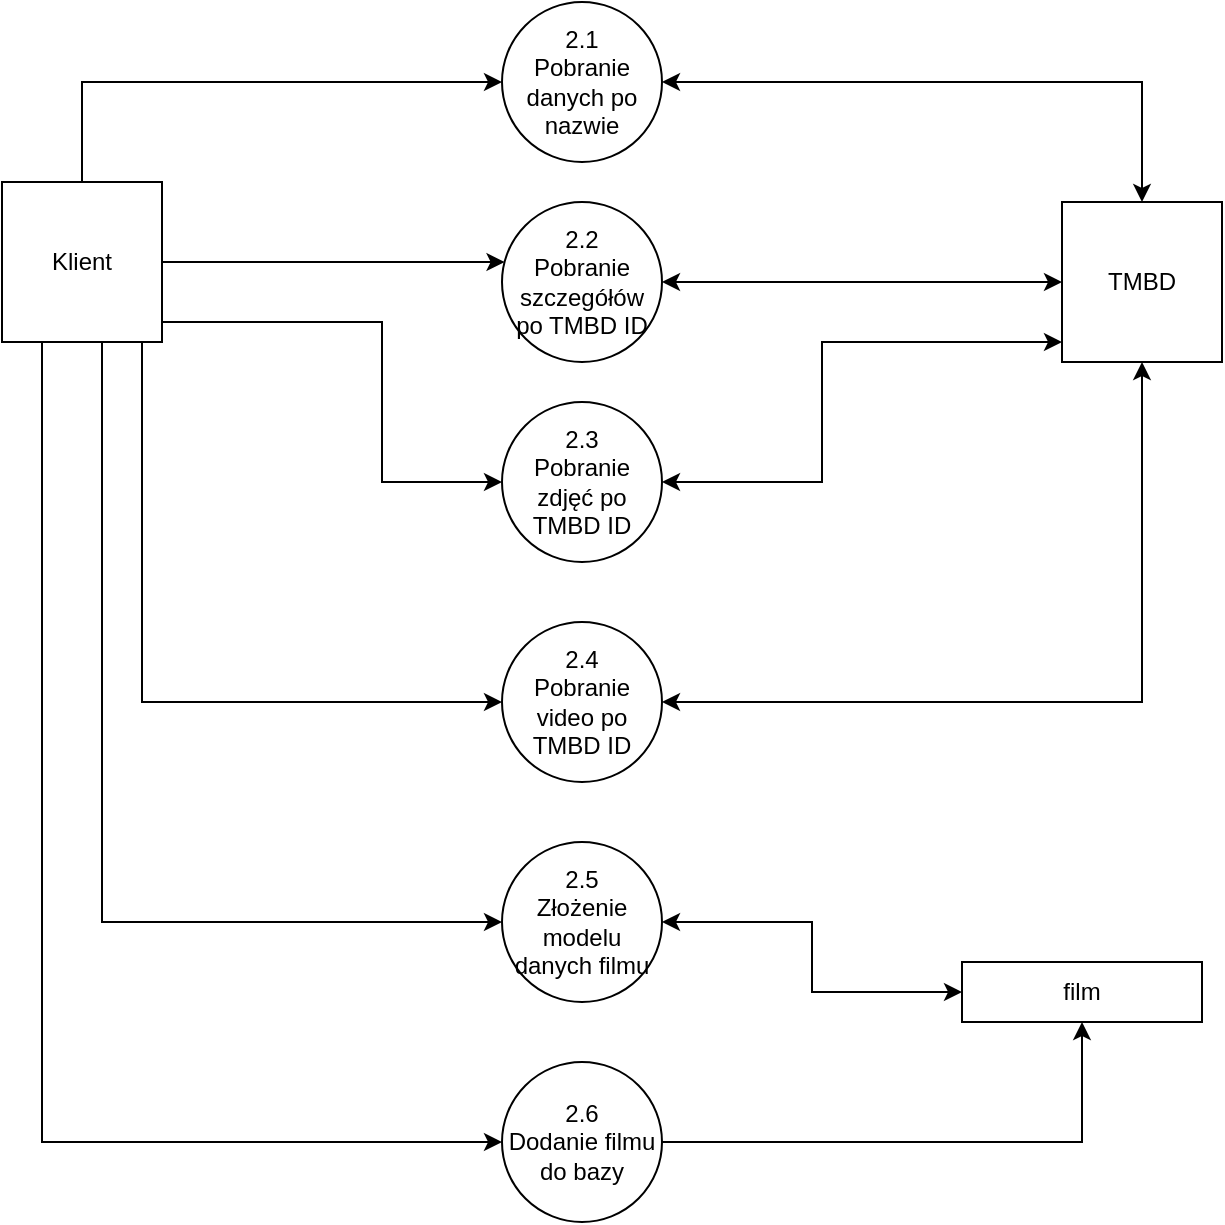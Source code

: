 <mxfile version="22.1.2" type="device">
  <diagram name="Strona-1" id="ki3h4zLi_zvBK9Uqc9NA">
    <mxGraphModel dx="1098" dy="828" grid="1" gridSize="10" guides="1" tooltips="1" connect="1" arrows="1" fold="1" page="1" pageScale="1" pageWidth="827" pageHeight="1169" math="0" shadow="0">
      <root>
        <mxCell id="0" />
        <mxCell id="1" parent="0" />
        <mxCell id="8C-IcTRyYYpPdJMW_ZRw-9" style="edgeStyle=orthogonalEdgeStyle;rounded=0;orthogonalLoop=1;jettySize=auto;html=1;" edge="1" parent="1" source="8C-IcTRyYYpPdJMW_ZRw-1" target="8C-IcTRyYYpPdJMW_ZRw-3">
          <mxGeometry relative="1" as="geometry">
            <Array as="points">
              <mxPoint x="130" y="260" />
            </Array>
          </mxGeometry>
        </mxCell>
        <mxCell id="8C-IcTRyYYpPdJMW_ZRw-10" style="edgeStyle=orthogonalEdgeStyle;rounded=0;orthogonalLoop=1;jettySize=auto;html=1;" edge="1" parent="1" source="8C-IcTRyYYpPdJMW_ZRw-1" target="8C-IcTRyYYpPdJMW_ZRw-4">
          <mxGeometry relative="1" as="geometry">
            <Array as="points">
              <mxPoint x="300" y="350" />
              <mxPoint x="300" y="350" />
            </Array>
          </mxGeometry>
        </mxCell>
        <mxCell id="8C-IcTRyYYpPdJMW_ZRw-11" style="edgeStyle=orthogonalEdgeStyle;rounded=0;orthogonalLoop=1;jettySize=auto;html=1;" edge="1" parent="1" source="8C-IcTRyYYpPdJMW_ZRw-1" target="8C-IcTRyYYpPdJMW_ZRw-5">
          <mxGeometry relative="1" as="geometry">
            <Array as="points">
              <mxPoint x="280" y="380" />
            </Array>
          </mxGeometry>
        </mxCell>
        <mxCell id="8C-IcTRyYYpPdJMW_ZRw-12" style="edgeStyle=orthogonalEdgeStyle;rounded=0;orthogonalLoop=1;jettySize=auto;html=1;" edge="1" parent="1" source="8C-IcTRyYYpPdJMW_ZRw-1" target="8C-IcTRyYYpPdJMW_ZRw-6">
          <mxGeometry relative="1" as="geometry">
            <Array as="points">
              <mxPoint x="160" y="570" />
            </Array>
          </mxGeometry>
        </mxCell>
        <mxCell id="8C-IcTRyYYpPdJMW_ZRw-13" style="edgeStyle=orthogonalEdgeStyle;rounded=0;orthogonalLoop=1;jettySize=auto;html=1;" edge="1" parent="1" source="8C-IcTRyYYpPdJMW_ZRw-1" target="8C-IcTRyYYpPdJMW_ZRw-7">
          <mxGeometry relative="1" as="geometry">
            <Array as="points">
              <mxPoint x="140" y="680" />
            </Array>
          </mxGeometry>
        </mxCell>
        <mxCell id="8C-IcTRyYYpPdJMW_ZRw-14" style="edgeStyle=orthogonalEdgeStyle;rounded=0;orthogonalLoop=1;jettySize=auto;html=1;" edge="1" parent="1" source="8C-IcTRyYYpPdJMW_ZRw-1" target="8C-IcTRyYYpPdJMW_ZRw-8">
          <mxGeometry relative="1" as="geometry">
            <Array as="points">
              <mxPoint x="110" y="790" />
            </Array>
          </mxGeometry>
        </mxCell>
        <mxCell id="8C-IcTRyYYpPdJMW_ZRw-1" value="Klient" style="whiteSpace=wrap;html=1;aspect=fixed;" vertex="1" parent="1">
          <mxGeometry x="90" y="310" width="80" height="80" as="geometry" />
        </mxCell>
        <mxCell id="8C-IcTRyYYpPdJMW_ZRw-2" value="TMBD" style="whiteSpace=wrap;html=1;aspect=fixed;" vertex="1" parent="1">
          <mxGeometry x="620" y="320" width="80" height="80" as="geometry" />
        </mxCell>
        <mxCell id="8C-IcTRyYYpPdJMW_ZRw-16" style="edgeStyle=orthogonalEdgeStyle;rounded=0;orthogonalLoop=1;jettySize=auto;html=1;startArrow=classic;startFill=1;" edge="1" parent="1" source="8C-IcTRyYYpPdJMW_ZRw-3" target="8C-IcTRyYYpPdJMW_ZRw-2">
          <mxGeometry relative="1" as="geometry" />
        </mxCell>
        <mxCell id="8C-IcTRyYYpPdJMW_ZRw-3" value="2.1&lt;br&gt;Pobranie danych po nazwie" style="ellipse;whiteSpace=wrap;html=1;aspect=fixed;" vertex="1" parent="1">
          <mxGeometry x="340" y="220" width="80" height="80" as="geometry" />
        </mxCell>
        <mxCell id="8C-IcTRyYYpPdJMW_ZRw-17" style="edgeStyle=orthogonalEdgeStyle;rounded=0;orthogonalLoop=1;jettySize=auto;html=1;startArrow=classic;startFill=1;" edge="1" parent="1" source="8C-IcTRyYYpPdJMW_ZRw-4" target="8C-IcTRyYYpPdJMW_ZRw-2">
          <mxGeometry relative="1" as="geometry" />
        </mxCell>
        <mxCell id="8C-IcTRyYYpPdJMW_ZRw-4" value="2.2&lt;br&gt;Pobranie szczegółów po TMBD ID" style="ellipse;whiteSpace=wrap;html=1;aspect=fixed;" vertex="1" parent="1">
          <mxGeometry x="340" y="320" width="80" height="80" as="geometry" />
        </mxCell>
        <mxCell id="8C-IcTRyYYpPdJMW_ZRw-18" style="edgeStyle=orthogonalEdgeStyle;rounded=0;orthogonalLoop=1;jettySize=auto;html=1;startArrow=classic;startFill=1;" edge="1" parent="1" source="8C-IcTRyYYpPdJMW_ZRw-5" target="8C-IcTRyYYpPdJMW_ZRw-2">
          <mxGeometry relative="1" as="geometry">
            <Array as="points">
              <mxPoint x="500" y="460" />
              <mxPoint x="500" y="390" />
            </Array>
          </mxGeometry>
        </mxCell>
        <mxCell id="8C-IcTRyYYpPdJMW_ZRw-5" value="2.3&lt;br&gt;Pobranie zdjęć po TMBD ID" style="ellipse;whiteSpace=wrap;html=1;aspect=fixed;" vertex="1" parent="1">
          <mxGeometry x="340" y="420" width="80" height="80" as="geometry" />
        </mxCell>
        <mxCell id="8C-IcTRyYYpPdJMW_ZRw-19" style="edgeStyle=orthogonalEdgeStyle;rounded=0;orthogonalLoop=1;jettySize=auto;html=1;startArrow=classic;startFill=1;" edge="1" parent="1" source="8C-IcTRyYYpPdJMW_ZRw-6" target="8C-IcTRyYYpPdJMW_ZRw-2">
          <mxGeometry relative="1" as="geometry" />
        </mxCell>
        <mxCell id="8C-IcTRyYYpPdJMW_ZRw-6" value="2.4&lt;br&gt;Pobranie video po TMBD ID" style="ellipse;whiteSpace=wrap;html=1;aspect=fixed;" vertex="1" parent="1">
          <mxGeometry x="340" y="530" width="80" height="80" as="geometry" />
        </mxCell>
        <mxCell id="8C-IcTRyYYpPdJMW_ZRw-20" style="edgeStyle=orthogonalEdgeStyle;rounded=0;orthogonalLoop=1;jettySize=auto;html=1;startArrow=classic;startFill=1;" edge="1" parent="1" source="8C-IcTRyYYpPdJMW_ZRw-7" target="8C-IcTRyYYpPdJMW_ZRw-15">
          <mxGeometry relative="1" as="geometry" />
        </mxCell>
        <mxCell id="8C-IcTRyYYpPdJMW_ZRw-7" value="2.5&lt;br&gt;Złożenie modelu danych filmu" style="ellipse;whiteSpace=wrap;html=1;aspect=fixed;" vertex="1" parent="1">
          <mxGeometry x="340" y="640" width="80" height="80" as="geometry" />
        </mxCell>
        <mxCell id="8C-IcTRyYYpPdJMW_ZRw-22" style="edgeStyle=orthogonalEdgeStyle;rounded=0;orthogonalLoop=1;jettySize=auto;html=1;startArrow=none;startFill=0;" edge="1" parent="1" source="8C-IcTRyYYpPdJMW_ZRw-8" target="8C-IcTRyYYpPdJMW_ZRw-15">
          <mxGeometry relative="1" as="geometry" />
        </mxCell>
        <mxCell id="8C-IcTRyYYpPdJMW_ZRw-8" value="2.6&lt;br&gt;Dodanie filmu do bazy" style="ellipse;whiteSpace=wrap;html=1;aspect=fixed;" vertex="1" parent="1">
          <mxGeometry x="340" y="750" width="80" height="80" as="geometry" />
        </mxCell>
        <mxCell id="8C-IcTRyYYpPdJMW_ZRw-15" value="film" style="whiteSpace=wrap;html=1;" vertex="1" parent="1">
          <mxGeometry x="570" y="700" width="120" height="30" as="geometry" />
        </mxCell>
      </root>
    </mxGraphModel>
  </diagram>
</mxfile>
